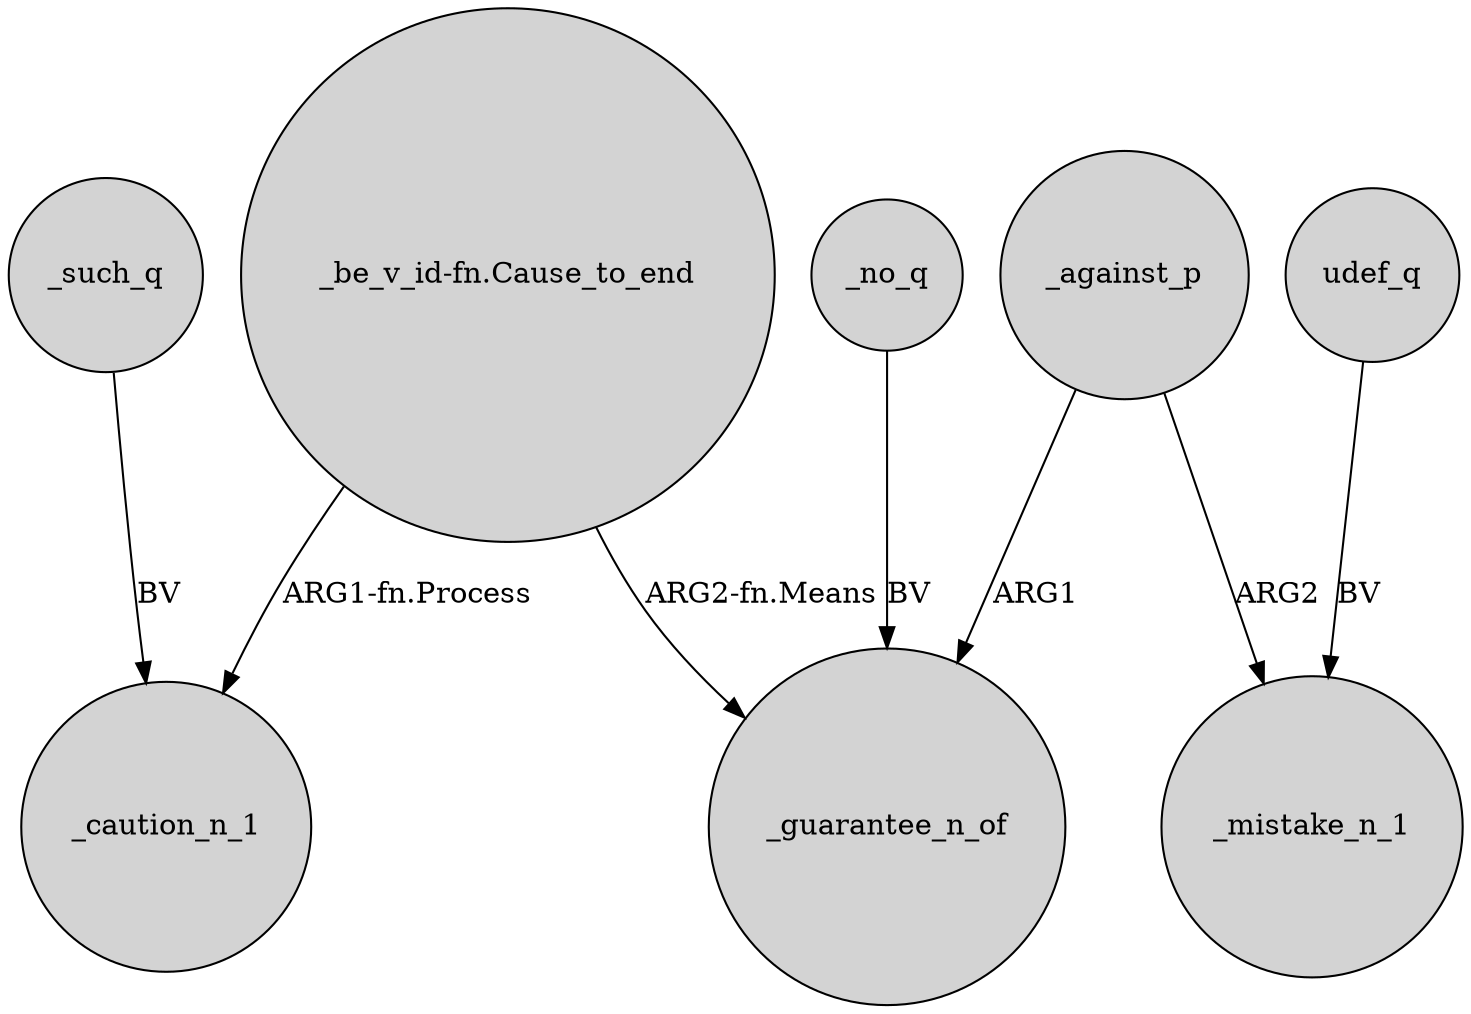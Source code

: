digraph {
	node [shape=circle style=filled]
	_no_q -> _guarantee_n_of [label=BV]
	"_be_v_id-fn.Cause_to_end" -> _guarantee_n_of [label="ARG2-fn.Means"]
	_against_p -> _mistake_n_1 [label=ARG2]
	"_be_v_id-fn.Cause_to_end" -> _caution_n_1 [label="ARG1-fn.Process"]
	udef_q -> _mistake_n_1 [label=BV]
	_such_q -> _caution_n_1 [label=BV]
	_against_p -> _guarantee_n_of [label=ARG1]
}
